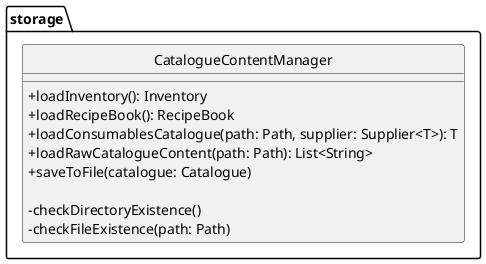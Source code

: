 @startuml
hide circle
skinparam classAttributeIconSize 0

package "storage" {
    class CatalogueContentManager {
        + loadInventory(): Inventory
        + loadRecipeBook(): RecipeBook
        + loadConsumablesCatalogue(path: Path, supplier: Supplier<T>): T
        + loadRawCatalogueContent(path: Path): List<String>
        + saveToFile(catalogue: Catalogue)

        - checkDirectoryExistence()
        - checkFileExistence(path: Path)
    }
}

@enduml